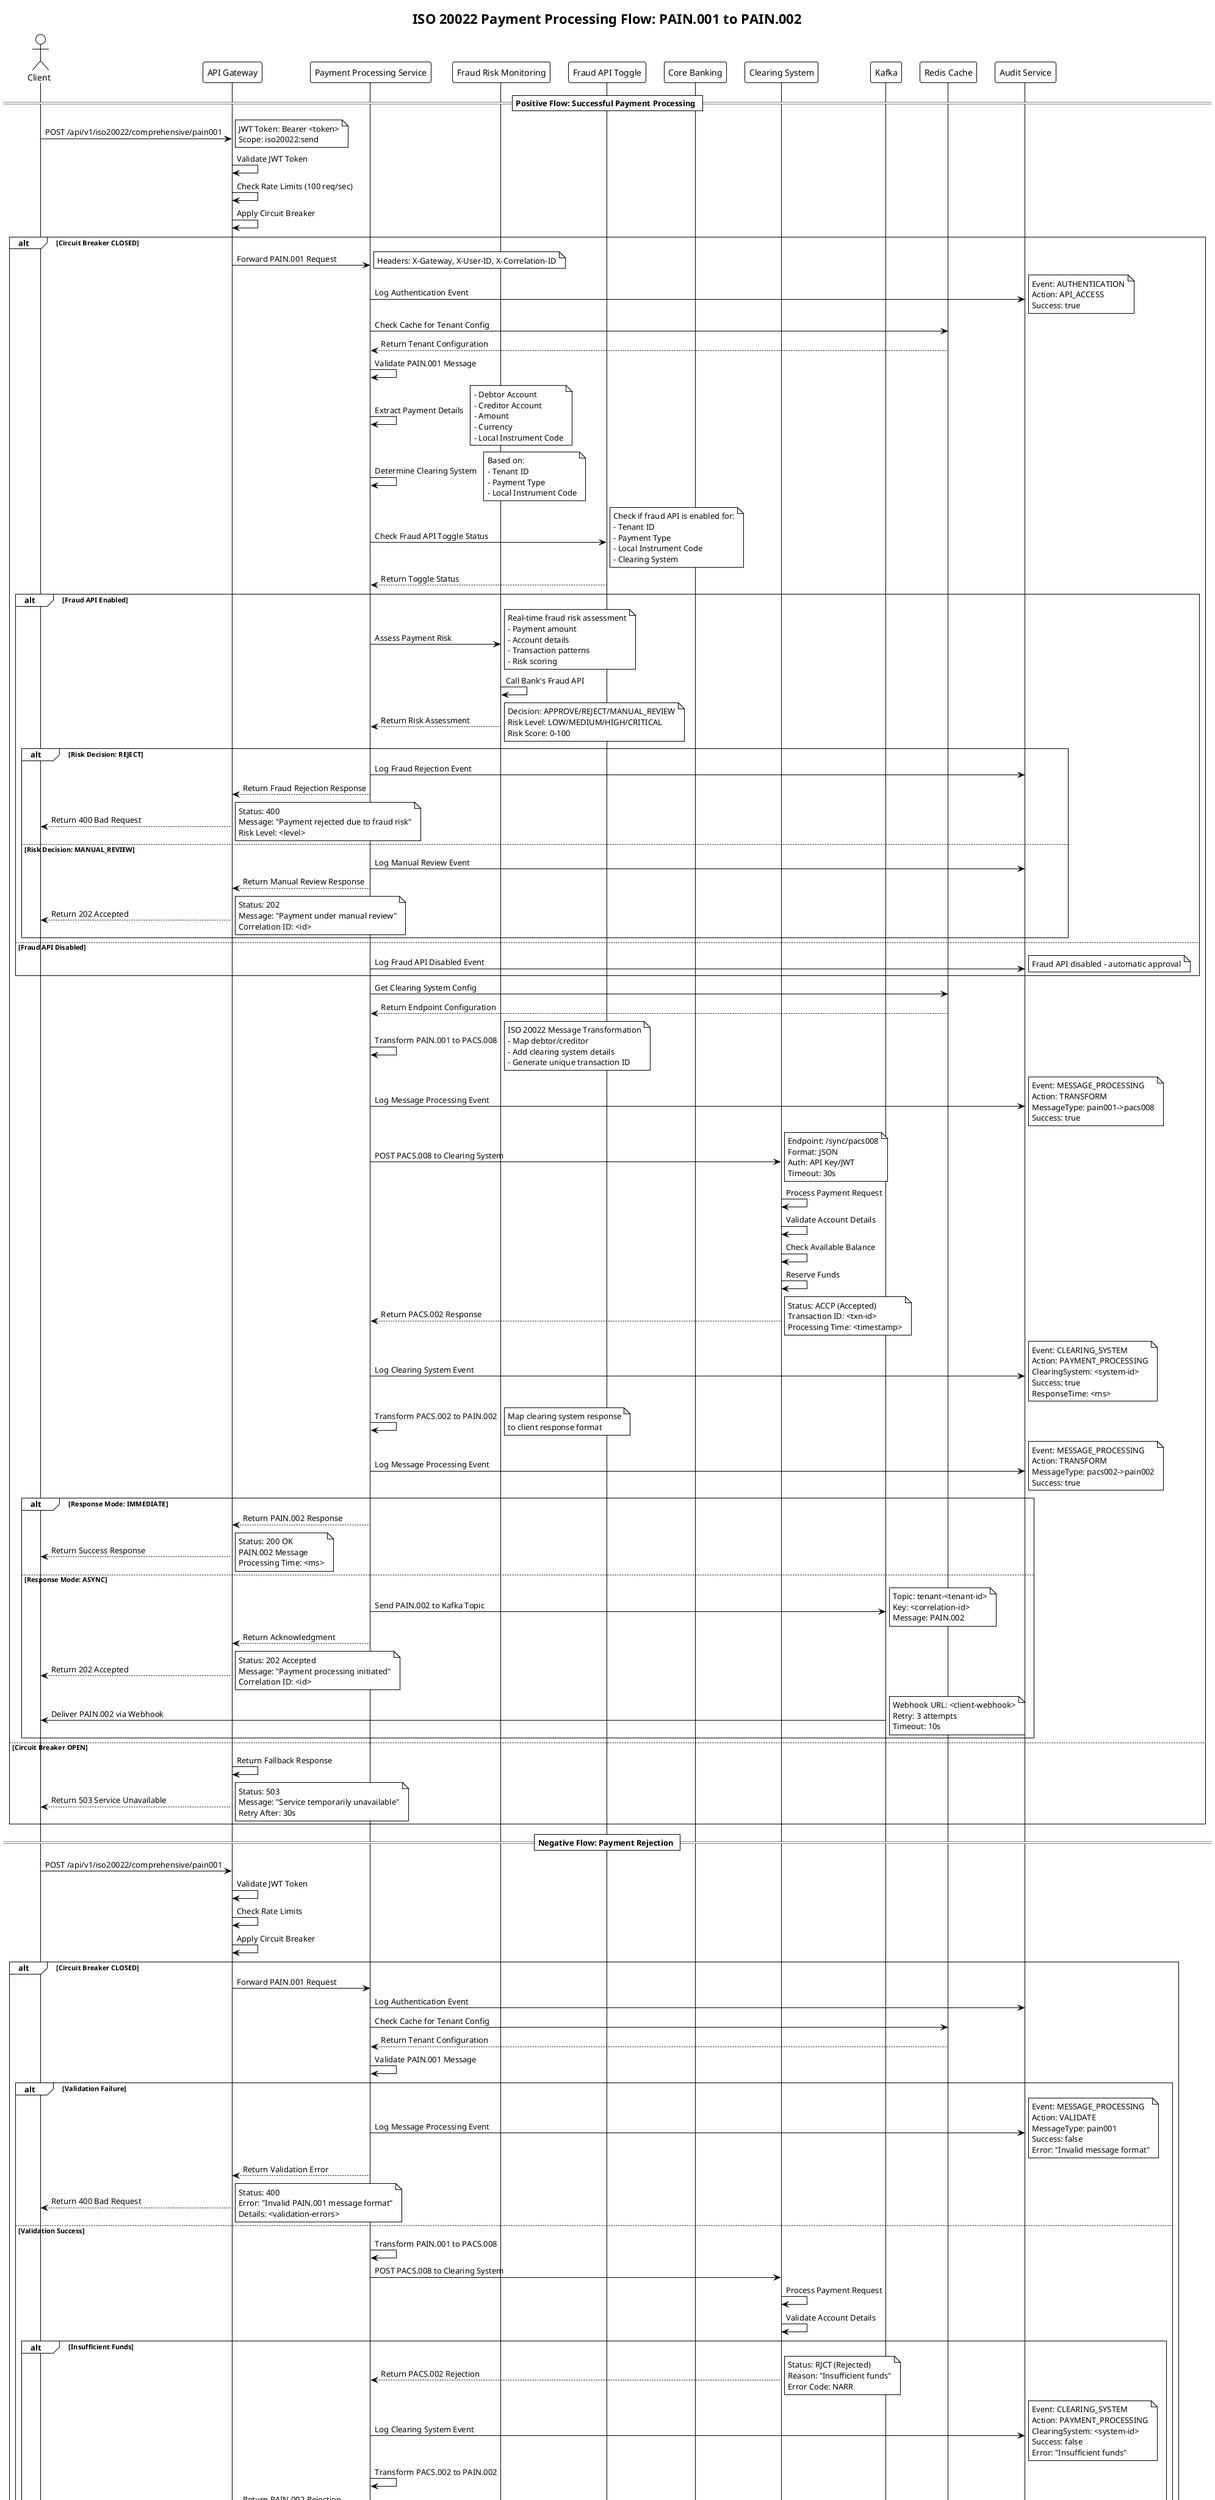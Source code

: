 @startuml PAIN001_TO_PAIN002_FLOW
!theme plain
title ISO 20022 Payment Processing Flow: PAIN.001 to PAIN.002

actor Client as C
participant "API Gateway" as AG
participant "Payment Processing Service" as MS
participant "Fraud Risk Monitoring" as FRM
participant "Fraud API Toggle" as FAT
participant "Core Banking" as CB
participant "Clearing System" as CS
participant "Kafka" as K
participant "Redis Cache" as RC
participant "Audit Service" as AS

== Positive Flow: Successful Payment Processing ==

C -> AG: POST /api/v1/iso20022/comprehensive/pain001
note right: JWT Token: Bearer <token>\nScope: iso20022:send

AG -> AG: Validate JWT Token
AG -> AG: Check Rate Limits (100 req/sec)
AG -> AG: Apply Circuit Breaker

alt Circuit Breaker CLOSED
    AG -> MS: Forward PAIN.001 Request
    note right: Headers: X-Gateway, X-User-ID, X-Correlation-ID
    
    MS -> AS: Log Authentication Event
    note right: Event: AUTHENTICATION\nAction: API_ACCESS\nSuccess: true
    
    MS -> RC: Check Cache for Tenant Config
    RC --> MS: Return Tenant Configuration
    
    MS -> MS: Validate PAIN.001 Message
    MS -> MS: Extract Payment Details
    note right: - Debtor Account\n- Creditor Account\n- Amount\n- Currency\n- Local Instrument Code
    
    MS -> MS: Determine Clearing System
    note right: Based on:\n- Tenant ID\n- Payment Type\n- Local Instrument Code
    
    MS -> FAT: Check Fraud API Toggle Status
    note right: Check if fraud API is enabled for:\n- Tenant ID\n- Payment Type\n- Local Instrument Code\n- Clearing System
    FAT --> MS: Return Toggle Status
    
    alt Fraud API Enabled
        MS -> FRM: Assess Payment Risk
        note right: Real-time fraud risk assessment\n- Payment amount\n- Account details\n- Transaction patterns\n- Risk scoring
        FRM -> FRM: Call Bank's Fraud API
        FRM --> MS: Return Risk Assessment
        note right: Decision: APPROVE/REJECT/MANUAL_REVIEW\nRisk Level: LOW/MEDIUM/HIGH/CRITICAL\nRisk Score: 0-100
        
        alt Risk Decision: REJECT
            MS -> AS: Log Fraud Rejection Event
            MS --> AG: Return Fraud Rejection Response
            AG --> C: Return 400 Bad Request
            note right: Status: 400\nMessage: "Payment rejected due to fraud risk"\nRisk Level: <level>
        else Risk Decision: MANUAL_REVIEW
            MS -> AS: Log Manual Review Event
            MS --> AG: Return Manual Review Response
            AG --> C: Return 202 Accepted
            note right: Status: 202\nMessage: "Payment under manual review"\nCorrelation ID: <id>
        end
    else Fraud API Disabled
        MS -> AS: Log Fraud API Disabled Event
        note right: Fraud API disabled - automatic approval
    end
    
    MS -> RC: Get Clearing System Config
    RC --> MS: Return Endpoint Configuration
    
    MS -> MS: Transform PAIN.001 to PACS.008
    note right: ISO 20022 Message Transformation\n- Map debtor/creditor\n- Add clearing system details\n- Generate unique transaction ID
    
    MS -> AS: Log Message Processing Event
    note right: Event: MESSAGE_PROCESSING\nAction: TRANSFORM\nMessageType: pain001->pacs008\nSuccess: true
    
    MS -> CS: POST PACS.008 to Clearing System
    note right: Endpoint: /sync/pacs008\nFormat: JSON\nAuth: API Key/JWT\nTimeout: 30s
    
    CS -> CS: Process Payment Request
    CS -> CS: Validate Account Details
    CS -> CS: Check Available Balance
    CS -> CS: Reserve Funds
    
    CS --> MS: Return PACS.002 Response
    note right: Status: ACCP (Accepted)\nTransaction ID: <txn-id>\nProcessing Time: <timestamp>
    
    MS -> AS: Log Clearing System Event
    note right: Event: CLEARING_SYSTEM\nAction: PAYMENT_PROCESSING\nClearingSystem: <system-id>\nSuccess: true\nResponseTime: <ms>
    
    MS -> MS: Transform PACS.002 to PAIN.002
    note right: Map clearing system response\nto client response format
    
    MS -> AS: Log Message Processing Event
    note right: Event: MESSAGE_PROCESSING\nAction: TRANSFORM\nMessageType: pacs002->pain002\nSuccess: true
    
    alt Response Mode: IMMEDIATE
        MS --> AG: Return PAIN.002 Response
        AG --> C: Return Success Response
        note right: Status: 200 OK\nPAIN.002 Message\nProcessing Time: <ms>
        
    else Response Mode: ASYNC
        MS -> K: Send PAIN.002 to Kafka Topic
        note right: Topic: tenant-<tenant-id>\nKey: <correlation-id>\nMessage: PAIN.002
        
        MS --> AG: Return Acknowledgment
        AG --> C: Return 202 Accepted
        note right: Status: 202 Accepted\nMessage: "Payment processing initiated"\nCorrelation ID: <id>
        
        K -> C: Deliver PAIN.002 via Webhook
        note right: Webhook URL: <client-webhook>\nRetry: 3 attempts\nTimeout: 10s
    end
    
else Circuit Breaker OPEN
    AG -> AG: Return Fallback Response
    AG --> C: Return 503 Service Unavailable
    note right: Status: 503\nMessage: "Service temporarily unavailable"\nRetry After: 30s
end

== Negative Flow: Payment Rejection ==

C -> AG: POST /api/v1/iso20022/comprehensive/pain001
AG -> AG: Validate JWT Token
AG -> AG: Check Rate Limits
AG -> AG: Apply Circuit Breaker

alt Circuit Breaker CLOSED
    AG -> MS: Forward PAIN.001 Request
    
    MS -> AS: Log Authentication Event
    MS -> RC: Check Cache for Tenant Config
    RC --> MS: Return Tenant Configuration
    
    MS -> MS: Validate PAIN.001 Message
    
    alt Validation Failure
        MS -> AS: Log Message Processing Event
        note right: Event: MESSAGE_PROCESSING\nAction: VALIDATE\nMessageType: pain001\nSuccess: false\nError: "Invalid message format"
        
        MS --> AG: Return Validation Error
        AG --> C: Return 400 Bad Request
        note right: Status: 400\nError: "Invalid PAIN.001 message format"\nDetails: <validation-errors>
    else Validation Success
        MS -> MS: Transform PAIN.001 to PACS.008
        MS -> CS: POST PACS.008 to Clearing System
        
        CS -> CS: Process Payment Request
        CS -> CS: Validate Account Details
        
        alt Insufficient Funds
            CS --> MS: Return PACS.002 Rejection
            note right: Status: RJCT (Rejected)\nReason: "Insufficient funds"\nError Code: NARR
            
            MS -> AS: Log Clearing System Event
            note right: Event: CLEARING_SYSTEM\nAction: PAYMENT_PROCESSING\nClearingSystem: <system-id>\nSuccess: false\nError: "Insufficient funds"
            
            MS -> MS: Transform PACS.002 to PAIN.002
            MS --> AG: Return PAIN.002 Rejection
            AG --> C: Return 200 OK with Rejection
            note right: Status: 200 OK\nPAIN.002 Message\nStatus: RJCT\nReason: "Insufficient funds"
            
        else Account Not Found
            CS --> MS: Return PACS.002 Rejection
            note right: Status: RJCT (Rejected)\nReason: "Account not found"\nError Code: ACCT
            
            MS -> AS: Log Clearing System Event
            note right: Event: CLEARING_SYSTEM\nAction: PAYMENT_PROCESSING\nClearingSystem: <system-id>\nSuccess: false\nError: "Account not found"
            
            MS -> MS: Transform PACS.002 to PAIN.002
            MS --> AG: Return PAIN.002 Rejection
            AG --> C: Return 200 OK with Rejection
            note right: Status: 200 OK\nPAIN.002 Message\nStatus: RJCT\nReason: "Account not found"
        end
    end
    
else Circuit Breaker OPEN
    AG -> AG: Return Fallback Response
    AG --> C: Return 503 Service Unavailable
    note right: Status: 503\nMessage: "Service temporarily unavailable"\nRetry After: 30s
end

== Security Mechanisms ==

note over C,AS
Security Features:
- JWT Token Authentication
- Rate Limiting (100 req/sec)
- Circuit Breaker Protection
- Message Encryption (AES-GCM)
- Digital Signatures (RSA)
- Comprehensive Audit Logging
- Input Validation
- CORS Protection
- Request/Response Headers
- Correlation ID Tracking
end note

@enduml